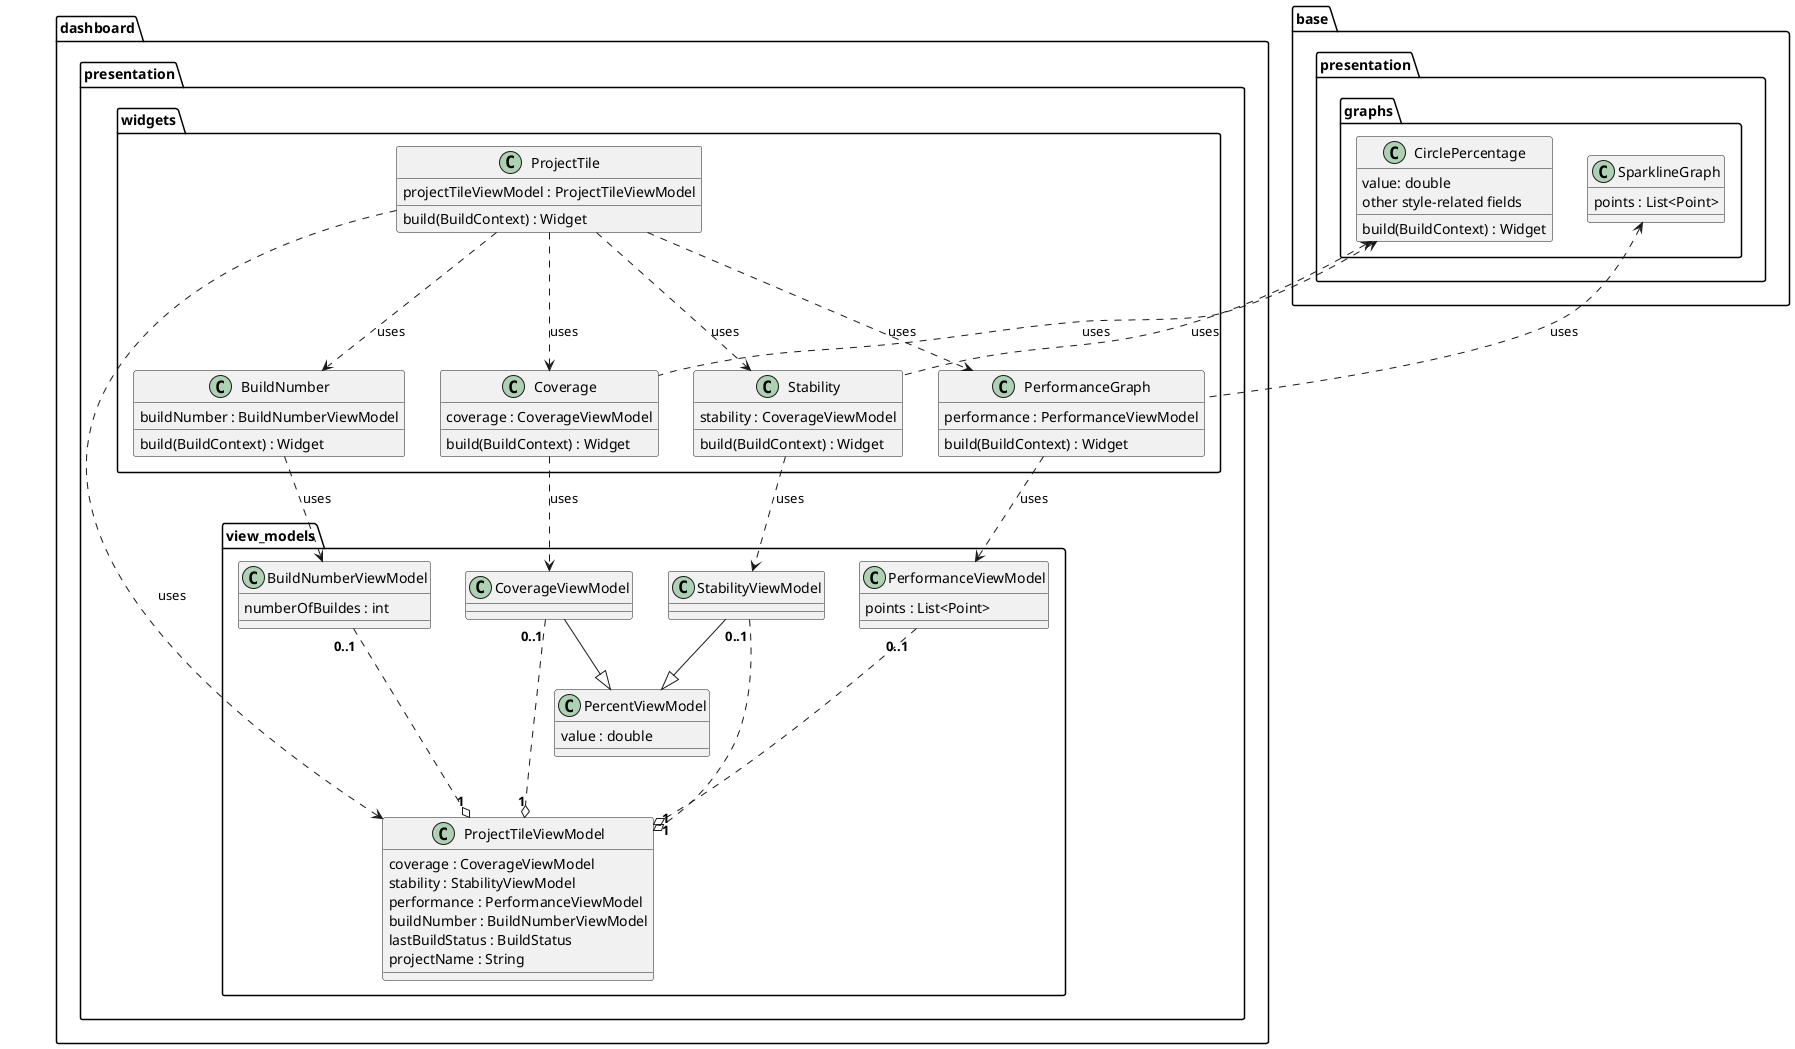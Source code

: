 @startuml view_model_usage_diagram

package dashboard.presentation {
    package widgets {
        class ProjectTile {
            projectTileViewModel : ProjectTileViewModel
            build(BuildContext) : Widget
        }

        class Coverage {
            coverage : CoverageViewModel
            build(BuildContext) : Widget
        }

        class Stability {
            stability : CoverageViewModel
            build(BuildContext) : Widget
        }

        class BuildNumber {
            buildNumber : BuildNumberViewModel
            build(BuildContext) : Widget
        }

        class PerformanceGraph {
            performance : PerformanceViewModel
            build(BuildContext) : Widget
        }
    }

    package view_models {
        class ProjectTileViewModel {
            coverage : CoverageViewModel
            stability : StabilityViewModel
            performance : PerformanceViewModel
            buildNumber : BuildNumberViewModel
            lastBuildStatus : BuildStatus
            projectName : String
        }

        class PercentViewModel {
            value : double
        }

        class CoverageViewModel {}

        class StabilityViewModel {}

        class PerformanceViewModel {
            points : List<Point>
        }

        class BuildNumberViewModel {
            numberOfBuildes : int
        }
    }
}

package base.presentation.graphs {
    class CirclePercentage {
        value: double
        other style-related fields
        build(BuildContext) : Widget
    }

    class SparklineGraph {
        points : List<Point>
    }
}

CoverageViewModel --|> PercentViewModel
StabilityViewModel --|> PercentViewModel

ProjectTileViewModel "**1**" o.up.. "**0..1**" BuildNumberViewModel
ProjectTileViewModel "**1**" o.up.. "**0..1**" PerformanceViewModel
ProjectTileViewModel "**1**" o.up.. "**0..1**" CoverageViewModel
ProjectTileViewModel "**1**" o.up.. "**0..1**" StabilityViewModel

ProjectTile ..> Coverage : uses
ProjectTile ..> Stability : uses
ProjectTile ..> BuildNumber : uses
ProjectTile ..> PerformanceGraph : uses

PerformanceGraph .up.> SparklineGraph : uses
Coverage .up.> CirclePercentage : uses
Stability .up.> CirclePercentage : uses

ProjectTile ..> ProjectTileViewModel : uses
Coverage ..> CoverageViewModel : uses
Stability ..> StabilityViewModel : uses
BuildNumber ..> BuildNumberViewModel : uses
PerformanceGraph ..> PerformanceViewModel : uses

@enduml
